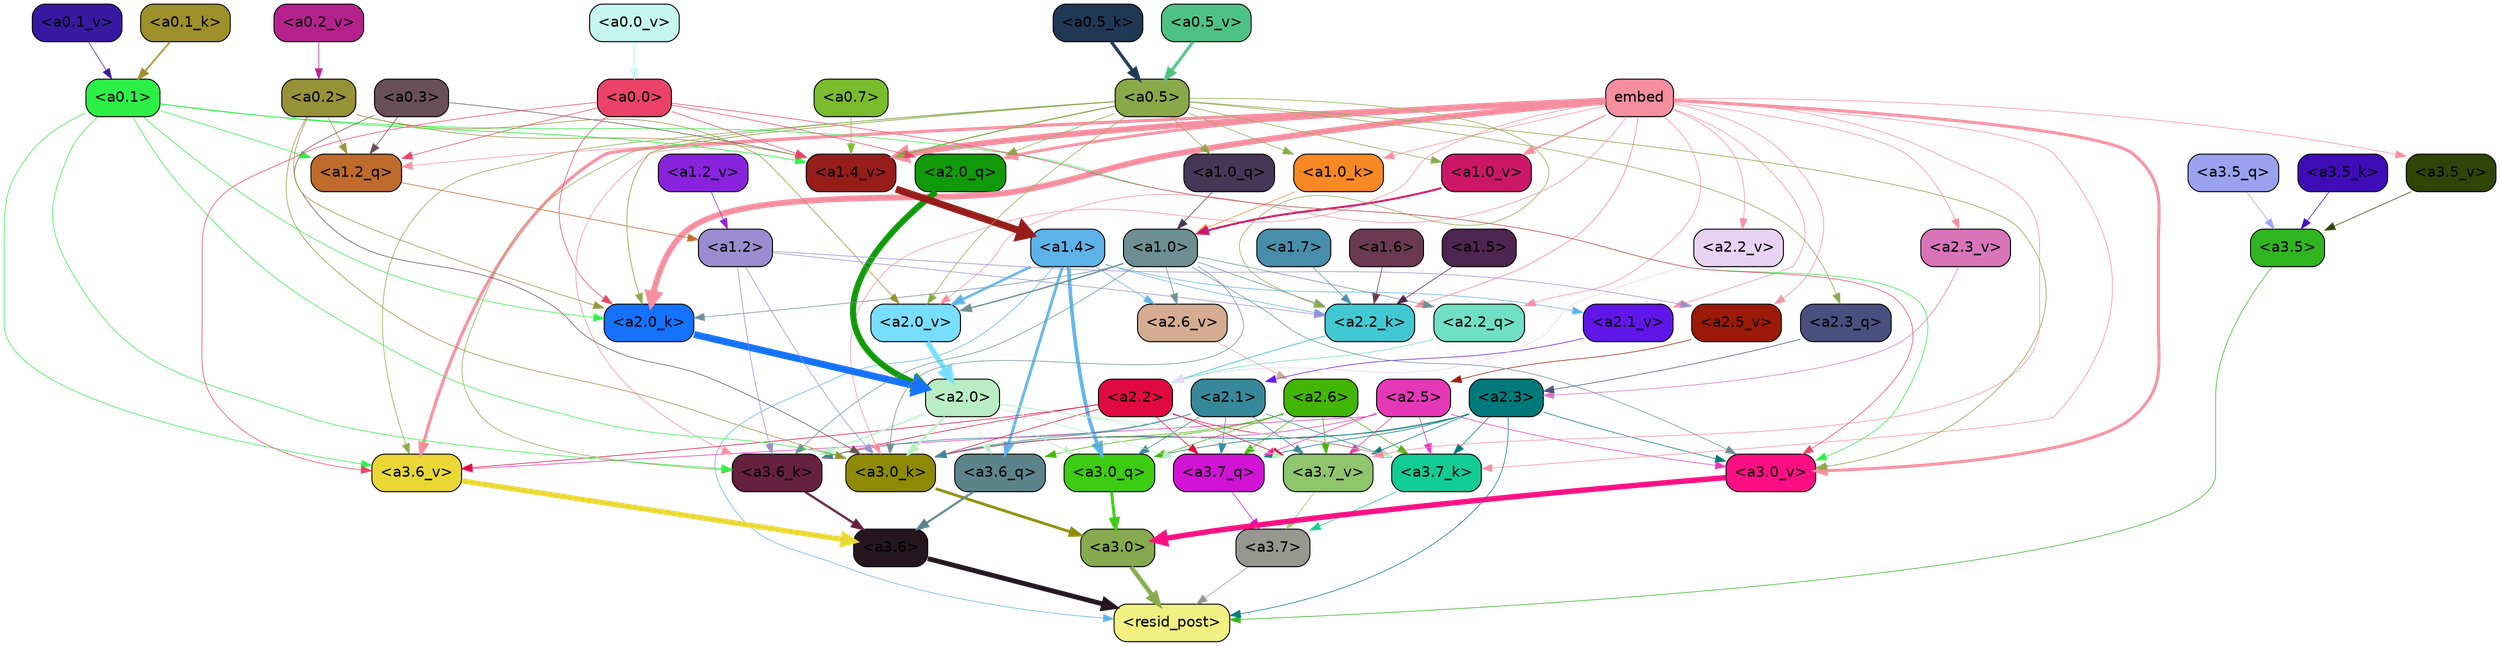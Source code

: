 strict digraph "" {
	graph [bgcolor=transparent,
		layout=dot,
		overlap=false,
		splines=true
	];
	"<a3.7>"	[color=black,
		fillcolor="#96978e",
		fontname=Helvetica,
		shape=box,
		style="filled, rounded"];
	"<resid_post>"	[color=black,
		fillcolor="#f1f081",
		fontname=Helvetica,
		shape=box,
		style="filled, rounded"];
	"<a3.7>" -> "<resid_post>"	[color="#96978e",
		penwidth=0.6];
	"<a3.6>"	[color=black,
		fillcolor="#25161e",
		fontname=Helvetica,
		shape=box,
		style="filled, rounded"];
	"<a3.6>" -> "<resid_post>"	[color="#25161e",
		penwidth=4.670643210411072];
	"<a3.5>"	[color=black,
		fillcolor="#2fb520",
		fontname=Helvetica,
		shape=box,
		style="filled, rounded"];
	"<a3.5>" -> "<resid_post>"	[color="#2fb520",
		penwidth=0.6];
	"<a3.0>"	[color=black,
		fillcolor="#86aa4f",
		fontname=Helvetica,
		shape=box,
		style="filled, rounded"];
	"<a3.0>" -> "<resid_post>"	[color="#86aa4f",
		penwidth=4.246885180473328];
	"<a2.3>"	[color=black,
		fillcolor="#01797b",
		fontname=Helvetica,
		shape=box,
		style="filled, rounded"];
	"<a2.3>" -> "<resid_post>"	[color="#01797b",
		penwidth=0.6];
	"<a3.7_q>"	[color=black,
		fillcolor="#d113d6",
		fontname=Helvetica,
		shape=box,
		style="filled, rounded"];
	"<a2.3>" -> "<a3.7_q>"	[color="#01797b",
		penwidth=0.6];
	"<a3.0_q>"	[color=black,
		fillcolor="#3ccc12",
		fontname=Helvetica,
		shape=box,
		style="filled, rounded"];
	"<a2.3>" -> "<a3.0_q>"	[color="#01797b",
		penwidth=0.6];
	"<a3.7_k>"	[color=black,
		fillcolor="#12cc95",
		fontname=Helvetica,
		shape=box,
		style="filled, rounded"];
	"<a2.3>" -> "<a3.7_k>"	[color="#01797b",
		penwidth=0.6];
	"<a3.0_k>"	[color=black,
		fillcolor="#8e8a05",
		fontname=Helvetica,
		shape=box,
		style="filled, rounded"];
	"<a2.3>" -> "<a3.0_k>"	[color="#01797b",
		penwidth=0.6];
	"<a3.7_v>"	[color=black,
		fillcolor="#8fc56d",
		fontname=Helvetica,
		shape=box,
		style="filled, rounded"];
	"<a2.3>" -> "<a3.7_v>"	[color="#01797b",
		penwidth=0.6];
	"<a3.0_v>"	[color=black,
		fillcolor="#fc0f83",
		fontname=Helvetica,
		shape=box,
		style="filled, rounded"];
	"<a2.3>" -> "<a3.0_v>"	[color="#01797b",
		penwidth=0.6];
	"<a1.4>"	[color=black,
		fillcolor="#5db2e8",
		fontname=Helvetica,
		shape=box,
		style="filled, rounded"];
	"<a1.4>" -> "<resid_post>"	[color="#5db2e8",
		penwidth=0.6];
	"<a3.6_q>"	[color=black,
		fillcolor="#5d838a",
		fontname=Helvetica,
		shape=box,
		style="filled, rounded"];
	"<a1.4>" -> "<a3.6_q>"	[color="#5db2e8",
		penwidth=2.6487714648246765];
	"<a1.4>" -> "<a3.0_q>"	[color="#5db2e8",
		penwidth=3.477886103093624];
	"<a2.2_k>"	[color=black,
		fillcolor="#41c8d2",
		fontname=Helvetica,
		shape=box,
		style="filled, rounded"];
	"<a1.4>" -> "<a2.2_k>"	[color="#5db2e8",
		penwidth=0.6];
	"<a2.6_v>"	[color=black,
		fillcolor="#d4ac91",
		fontname=Helvetica,
		shape=box,
		style="filled, rounded"];
	"<a1.4>" -> "<a2.6_v>"	[color="#5db2e8",
		penwidth=0.6];
	"<a2.1_v>"	[color=black,
		fillcolor="#6116e9",
		fontname=Helvetica,
		shape=box,
		style="filled, rounded"];
	"<a1.4>" -> "<a2.1_v>"	[color="#5db2e8",
		penwidth=0.6];
	"<a2.0_v>"	[color=black,
		fillcolor="#77defd",
		fontname=Helvetica,
		shape=box,
		style="filled, rounded"];
	"<a1.4>" -> "<a2.0_v>"	[color="#5db2e8",
		penwidth=2.3358620405197144];
	"<a3.7_q>" -> "<a3.7>"	[color="#d113d6",
		penwidth=0.6];
	"<a3.6_q>" -> "<a3.6>"	[color="#5d838a",
		penwidth=2.03758105635643];
	"<a3.5_q>"	[color=black,
		fillcolor="#9aa2f0",
		fontname=Helvetica,
		shape=box,
		style="filled, rounded"];
	"<a3.5_q>" -> "<a3.5>"	[color="#9aa2f0",
		penwidth=0.6];
	"<a3.0_q>" -> "<a3.0>"	[color="#3ccc12",
		penwidth=2.8638100624084473];
	"<a3.7_k>" -> "<a3.7>"	[color="#12cc95",
		penwidth=0.6];
	"<a3.6_k>"	[color=black,
		fillcolor="#65213d",
		fontname=Helvetica,
		shape=box,
		style="filled, rounded"];
	"<a3.6_k>" -> "<a3.6>"	[color="#65213d",
		penwidth=2.174198240041733];
	"<a3.5_k>"	[color=black,
		fillcolor="#3f0cb8",
		fontname=Helvetica,
		shape=box,
		style="filled, rounded"];
	"<a3.5_k>" -> "<a3.5>"	[color="#3f0cb8",
		penwidth=0.6];
	"<a3.0_k>" -> "<a3.0>"	[color="#8e8a05",
		penwidth=2.6274144649505615];
	"<a3.7_v>" -> "<a3.7>"	[color="#8fc56d",
		penwidth=0.6];
	"<a3.6_v>"	[color=black,
		fillcolor="#e9d833",
		fontname=Helvetica,
		shape=box,
		style="filled, rounded"];
	"<a3.6_v>" -> "<a3.6>"	[color="#e9d833",
		penwidth=5.002329230308533];
	"<a3.5_v>"	[color=black,
		fillcolor="#2f4507",
		fontname=Helvetica,
		shape=box,
		style="filled, rounded"];
	"<a3.5_v>" -> "<a3.5>"	[color="#2f4507",
		penwidth=0.6];
	"<a3.0_v>" -> "<a3.0>"	[color="#fc0f83",
		penwidth=5.188832879066467];
	"<a2.6>"	[color=black,
		fillcolor="#43b505",
		fontname=Helvetica,
		shape=box,
		style="filled, rounded"];
	"<a2.6>" -> "<a3.7_q>"	[color="#43b505",
		penwidth=0.6];
	"<a2.6>" -> "<a3.6_q>"	[color="#43b505",
		penwidth=0.6];
	"<a2.6>" -> "<a3.0_q>"	[color="#43b505",
		penwidth=0.6];
	"<a2.6>" -> "<a3.7_k>"	[color="#43b505",
		penwidth=0.6];
	"<a2.6>" -> "<a3.0_k>"	[color="#43b505",
		penwidth=0.6];
	"<a2.6>" -> "<a3.7_v>"	[color="#43b505",
		penwidth=0.6];
	"<a2.5>"	[color=black,
		fillcolor="#e538b6",
		fontname=Helvetica,
		shape=box,
		style="filled, rounded"];
	"<a2.5>" -> "<a3.7_q>"	[color="#e538b6",
		penwidth=0.6];
	"<a2.5>" -> "<a3.7_k>"	[color="#e538b6",
		penwidth=0.6];
	"<a2.5>" -> "<a3.0_k>"	[color="#e538b6",
		penwidth=0.6];
	"<a2.5>" -> "<a3.7_v>"	[color="#e538b6",
		penwidth=0.6];
	"<a2.5>" -> "<a3.6_v>"	[color="#e538b6",
		penwidth=0.6];
	"<a2.5>" -> "<a3.0_v>"	[color="#e538b6",
		penwidth=0.6];
	"<a2.2>"	[color=black,
		fillcolor="#e10a3e",
		fontname=Helvetica,
		shape=box,
		style="filled, rounded"];
	"<a2.2>" -> "<a3.7_q>"	[color="#e10a3e",
		penwidth=0.6];
	"<a2.2>" -> "<a3.7_k>"	[color="#e10a3e",
		penwidth=0.6];
	"<a2.2>" -> "<a3.6_k>"	[color="#e10a3e",
		penwidth=0.6];
	"<a2.2>" -> "<a3.0_k>"	[color="#e10a3e",
		penwidth=0.6];
	"<a2.2>" -> "<a3.7_v>"	[color="#e10a3e",
		penwidth=0.6];
	"<a2.2>" -> "<a3.6_v>"	[color="#e10a3e",
		penwidth=0.6];
	"<a2.1>"	[color=black,
		fillcolor="#37899a",
		fontname=Helvetica,
		shape=box,
		style="filled, rounded"];
	"<a2.1>" -> "<a3.7_q>"	[color="#37899a",
		penwidth=0.6];
	"<a2.1>" -> "<a3.0_q>"	[color="#37899a",
		penwidth=0.6];
	"<a2.1>" -> "<a3.7_k>"	[color="#37899a",
		penwidth=0.6];
	"<a2.1>" -> "<a3.6_k>"	[color="#37899a",
		penwidth=0.6];
	"<a2.1>" -> "<a3.0_k>"	[color="#37899a",
		penwidth=0.6];
	"<a2.1>" -> "<a3.7_v>"	[color="#37899a",
		penwidth=0.6];
	"<a2.0>"	[color=black,
		fillcolor="#b9edc3",
		fontname=Helvetica,
		shape=box,
		style="filled, rounded"];
	"<a2.0>" -> "<a3.7_q>"	[color="#b9edc3",
		penwidth=0.6];
	"<a2.0>" -> "<a3.6_q>"	[color="#b9edc3",
		penwidth=0.6];
	"<a2.0>" -> "<a3.0_q>"	[color="#b9edc3",
		penwidth=0.6];
	"<a2.0>" -> "<a3.7_k>"	[color="#b9edc3",
		penwidth=0.6];
	"<a2.0>" -> "<a3.6_k>"	[color="#b9edc3",
		penwidth=1.5417278409004211];
	"<a2.0>" -> "<a3.0_k>"	[color="#b9edc3",
		penwidth=2.23091459274292];
	"<a2.0>" -> "<a3.7_v>"	[color="#b9edc3",
		penwidth=0.6];
	embed	[color=black,
		fillcolor="#f58e9f",
		fontname=Helvetica,
		shape=box,
		style="filled, rounded"];
	embed -> "<a3.7_k>"	[color="#f58e9f",
		penwidth=0.6];
	embed -> "<a3.6_k>"	[color="#f58e9f",
		penwidth=0.6];
	embed -> "<a3.0_k>"	[color="#f58e9f",
		penwidth=0.6];
	embed -> "<a3.7_v>"	[color="#f58e9f",
		penwidth=0.6];
	embed -> "<a3.6_v>"	[color="#f58e9f",
		penwidth=2.9511587619781494];
	embed -> "<a3.5_v>"	[color="#f58e9f",
		penwidth=0.6];
	embed -> "<a3.0_v>"	[color="#f58e9f",
		penwidth=2.8577730655670166];
	"<a2.2_q>"	[color=black,
		fillcolor="#6fdfc5",
		fontname=Helvetica,
		shape=box,
		style="filled, rounded"];
	embed -> "<a2.2_q>"	[color="#f58e9f",
		penwidth=0.6];
	"<a2.0_q>"	[color=black,
		fillcolor="#109a0a",
		fontname=Helvetica,
		shape=box,
		style="filled, rounded"];
	embed -> "<a2.0_q>"	[color="#f58e9f",
		penwidth=2.7340729534626007];
	embed -> "<a2.2_k>"	[color="#f58e9f",
		penwidth=0.69573974609375];
	"<a2.0_k>"	[color=black,
		fillcolor="#1472fd",
		fontname=Helvetica,
		shape=box,
		style="filled, rounded"];
	embed -> "<a2.0_k>"	[color="#f58e9f",
		penwidth=5.629883050918579];
	"<a2.5_v>"	[color=black,
		fillcolor="#9d1907",
		fontname=Helvetica,
		shape=box,
		style="filled, rounded"];
	embed -> "<a2.5_v>"	[color="#f58e9f",
		penwidth=0.6];
	"<a2.3_v>"	[color=black,
		fillcolor="#d974b9",
		fontname=Helvetica,
		shape=box,
		style="filled, rounded"];
	embed -> "<a2.3_v>"	[color="#f58e9f",
		penwidth=0.6];
	"<a2.2_v>"	[color=black,
		fillcolor="#e8d2f4",
		fontname=Helvetica,
		shape=box,
		style="filled, rounded"];
	embed -> "<a2.2_v>"	[color="#f58e9f",
		penwidth=0.6];
	embed -> "<a2.1_v>"	[color="#f58e9f",
		penwidth=0.6];
	embed -> "<a2.0_v>"	[color="#f58e9f",
		penwidth=0.6];
	"<a1.2_q>"	[color=black,
		fillcolor="#be6b2c",
		fontname=Helvetica,
		shape=box,
		style="filled, rounded"];
	embed -> "<a1.2_q>"	[color="#f58e9f",
		penwidth=0.6];
	"<a1.0_k>"	[color=black,
		fillcolor="#f78823",
		fontname=Helvetica,
		shape=box,
		style="filled, rounded"];
	embed -> "<a1.0_k>"	[color="#f58e9f",
		penwidth=0.6];
	"<a1.4_v>"	[color=black,
		fillcolor="#961d1a",
		fontname=Helvetica,
		shape=box,
		style="filled, rounded"];
	embed -> "<a1.4_v>"	[color="#f58e9f",
		penwidth=5.6260271072387695];
	"<a1.0_v>"	[color=black,
		fillcolor="#cc1768",
		fontname=Helvetica,
		shape=box,
		style="filled, rounded"];
	embed -> "<a1.0_v>"	[color="#f58e9f",
		penwidth=1.3646823167800903];
	"<a1.2>"	[color=black,
		fillcolor="#9a8dcf",
		fontname=Helvetica,
		shape=box,
		style="filled, rounded"];
	"<a1.2>" -> "<a3.6_k>"	[color="#9a8dcf",
		penwidth=0.6];
	"<a1.2>" -> "<a3.0_k>"	[color="#9a8dcf",
		penwidth=0.6];
	"<a1.2>" -> "<a2.2_k>"	[color="#9a8dcf",
		penwidth=0.6];
	"<a1.2>" -> "<a2.5_v>"	[color="#9a8dcf",
		penwidth=0.6];
	"<a1.0>"	[color=black,
		fillcolor="#6d8e92",
		fontname=Helvetica,
		shape=box,
		style="filled, rounded"];
	"<a1.0>" -> "<a3.6_k>"	[color="#6d8e92",
		penwidth=0.6];
	"<a1.0>" -> "<a3.0_k>"	[color="#6d8e92",
		penwidth=0.6];
	"<a1.0>" -> "<a3.0_v>"	[color="#6d8e92",
		penwidth=0.6];
	"<a1.0>" -> "<a2.2_q>"	[color="#6d8e92",
		penwidth=0.6];
	"<a1.0>" -> "<a2.2_k>"	[color="#6d8e92",
		penwidth=0.6];
	"<a1.0>" -> "<a2.0_k>"	[color="#6d8e92",
		penwidth=0.6];
	"<a1.0>" -> "<a2.6_v>"	[color="#6d8e92",
		penwidth=0.6];
	"<a1.0>" -> "<a2.0_v>"	[color="#6d8e92",
		penwidth=1.3103609085083008];
	"<a0.5>"	[color=black,
		fillcolor="#89a949",
		fontname=Helvetica,
		shape=box,
		style="filled, rounded"];
	"<a0.5>" -> "<a3.6_k>"	[color="#89a949",
		penwidth=0.6];
	"<a0.5>" -> "<a3.6_v>"	[color="#89a949",
		penwidth=0.6];
	"<a0.5>" -> "<a3.0_v>"	[color="#89a949",
		penwidth=0.6446345448493958];
	"<a2.3_q>"	[color=black,
		fillcolor="#49507f",
		fontname=Helvetica,
		shape=box,
		style="filled, rounded"];
	"<a0.5>" -> "<a2.3_q>"	[color="#89a949",
		penwidth=0.6];
	"<a0.5>" -> "<a2.0_q>"	[color="#89a949",
		penwidth=0.6];
	"<a0.5>" -> "<a2.2_k>"	[color="#89a949",
		penwidth=0.6];
	"<a0.5>" -> "<a2.0_k>"	[color="#89a949",
		penwidth=0.7065601348876953];
	"<a0.5>" -> "<a2.0_v>"	[color="#89a949",
		penwidth=0.6];
	"<a1.0_q>"	[color=black,
		fillcolor="#463757",
		fontname=Helvetica,
		shape=box,
		style="filled, rounded"];
	"<a0.5>" -> "<a1.0_q>"	[color="#89a949",
		penwidth=0.6];
	"<a0.5>" -> "<a1.0_k>"	[color="#89a949",
		penwidth=0.6];
	"<a0.5>" -> "<a1.4_v>"	[color="#89a949",
		penwidth=1.1228110790252686];
	"<a0.5>" -> "<a1.0_v>"	[color="#89a949",
		penwidth=0.6];
	"<a0.1>"	[color=black,
		fillcolor="#2cf045",
		fontname=Helvetica,
		shape=box,
		style="filled, rounded"];
	"<a0.1>" -> "<a3.6_k>"	[color="#2cf045",
		penwidth=0.6];
	"<a0.1>" -> "<a3.0_k>"	[color="#2cf045",
		penwidth=0.6];
	"<a0.1>" -> "<a3.6_v>"	[color="#2cf045",
		penwidth=0.6];
	"<a0.1>" -> "<a3.0_v>"	[color="#2cf045",
		penwidth=0.6];
	"<a0.1>" -> "<a2.0_k>"	[color="#2cf045",
		penwidth=0.6];
	"<a0.1>" -> "<a1.2_q>"	[color="#2cf045",
		penwidth=0.6];
	"<a0.1>" -> "<a1.4_v>"	[color="#2cf045",
		penwidth=0.7182521820068359];
	"<a0.3>"	[color=black,
		fillcolor="#695058",
		fontname=Helvetica,
		shape=box,
		style="filled, rounded"];
	"<a0.3>" -> "<a3.0_k>"	[color="#695058",
		penwidth=0.6];
	"<a0.3>" -> "<a1.2_q>"	[color="#695058",
		penwidth=0.6];
	"<a0.3>" -> "<a1.4_v>"	[color="#695058",
		penwidth=0.6];
	"<a0.2>"	[color=black,
		fillcolor="#979137",
		fontname=Helvetica,
		shape=box,
		style="filled, rounded"];
	"<a0.2>" -> "<a3.0_k>"	[color="#979137",
		penwidth=0.6];
	"<a0.2>" -> "<a2.0_k>"	[color="#979137",
		penwidth=0.6];
	"<a0.2>" -> "<a2.0_v>"	[color="#979137",
		penwidth=0.6];
	"<a0.2>" -> "<a1.2_q>"	[color="#979137",
		penwidth=0.6];
	"<a0.2>" -> "<a1.4_v>"	[color="#979137",
		penwidth=0.6];
	"<a0.0>"	[color=black,
		fillcolor="#ea4367",
		fontname=Helvetica,
		shape=box,
		style="filled, rounded"];
	"<a0.0>" -> "<a3.6_v>"	[color="#ea4367",
		penwidth=0.6];
	"<a0.0>" -> "<a3.0_v>"	[color="#ea4367",
		penwidth=0.6];
	"<a0.0>" -> "<a2.0_q>"	[color="#ea4367",
		penwidth=0.6];
	"<a0.0>" -> "<a2.0_k>"	[color="#ea4367",
		penwidth=0.6];
	"<a0.0>" -> "<a1.2_q>"	[color="#ea4367",
		penwidth=0.6];
	"<a0.0>" -> "<a1.4_v>"	[color="#ea4367",
		penwidth=0.6];
	"<a2.3_q>" -> "<a2.3>"	[color="#49507f",
		penwidth=0.6];
	"<a2.2_q>" -> "<a2.2>"	[color="#6fdfc5",
		penwidth=0.6407594680786133];
	"<a2.0_q>" -> "<a2.0>"	[color="#109a0a",
		penwidth=5.885338068008423];
	"<a2.2_k>" -> "<a2.2>"	[color="#41c8d2",
		penwidth=0.7811911106109619];
	"<a2.0_k>" -> "<a2.0>"	[color="#1472fd",
		penwidth=6.657835483551025];
	"<a2.6_v>" -> "<a2.6>"	[color="#d4ac91",
		penwidth=0.6];
	"<a2.5_v>" -> "<a2.5>"	[color="#9d1907",
		penwidth=0.6];
	"<a2.3_v>" -> "<a2.3>"	[color="#d974b9",
		penwidth=0.6];
	"<a2.2_v>" -> "<a2.2>"	[color="#e8d2f4",
		penwidth=0.6];
	"<a2.1_v>" -> "<a2.1>"	[color="#6116e9",
		penwidth=0.6];
	"<a2.0_v>" -> "<a2.0>"	[color="#77defd",
		penwidth=5.070239782333374];
	"<a1.7>"	[color=black,
		fillcolor="#488eaa",
		fontname=Helvetica,
		shape=box,
		style="filled, rounded"];
	"<a1.7>" -> "<a2.2_k>"	[color="#488eaa",
		penwidth=0.6];
	"<a1.6>"	[color=black,
		fillcolor="#6b3a50",
		fontname=Helvetica,
		shape=box,
		style="filled, rounded"];
	"<a1.6>" -> "<a2.2_k>"	[color="#6b3a50",
		penwidth=0.6];
	"<a1.5>"	[color=black,
		fillcolor="#4e254e",
		fontname=Helvetica,
		shape=box,
		style="filled, rounded"];
	"<a1.5>" -> "<a2.2_k>"	[color="#4e254e",
		penwidth=0.6];
	"<a1.2_q>" -> "<a1.2>"	[color="#be6b2c",
		penwidth=0.6509807109832764];
	"<a1.0_q>" -> "<a1.0>"	[color="#463757",
		penwidth=0.6];
	"<a1.0_k>" -> "<a1.0>"	[color="#f78823",
		penwidth=0.6];
	"<a1.4_v>" -> "<a1.4>"	[color="#961d1a",
		penwidth=6.8020641803741455];
	"<a1.2_v>"	[color=black,
		fillcolor="#8922dd",
		fontname=Helvetica,
		shape=box,
		style="filled, rounded"];
	"<a1.2_v>" -> "<a1.2>"	[color="#8922dd",
		penwidth=0.6];
	"<a1.0_v>" -> "<a1.0>"	[color="#cc1768",
		penwidth=1.9194684028625488];
	"<a0.7>"	[color=black,
		fillcolor="#7abc2d",
		fontname=Helvetica,
		shape=box,
		style="filled, rounded"];
	"<a0.7>" -> "<a1.4_v>"	[color="#7abc2d",
		penwidth=0.6];
	"<a0.5_k>"	[color=black,
		fillcolor="#203855",
		fontname=Helvetica,
		shape=box,
		style="filled, rounded"];
	"<a0.5_k>" -> "<a0.5>"	[color="#203855",
		penwidth=3.0673399455845356];
	"<a0.1_k>"	[color=black,
		fillcolor="#9d902a",
		fontname=Helvetica,
		shape=box,
		style="filled, rounded"];
	"<a0.1_k>" -> "<a0.1>"	[color="#9d902a",
		penwidth=1.5990318059921265];
	"<a0.5_v>"	[color=black,
		fillcolor="#4ec284",
		fontname=Helvetica,
		shape=box,
		style="filled, rounded"];
	"<a0.5_v>" -> "<a0.5>"	[color="#4ec284",
		penwidth=2.801039695739746];
	"<a0.2_v>"	[color=black,
		fillcolor="#b6228d",
		fontname=Helvetica,
		shape=box,
		style="filled, rounded"];
	"<a0.2_v>" -> "<a0.2>"	[color="#b6228d",
		penwidth=0.6];
	"<a0.1_v>"	[color=black,
		fillcolor="#3918a2",
		fontname=Helvetica,
		shape=box,
		style="filled, rounded"];
	"<a0.1_v>" -> "<a0.1>"	[color="#3918a2",
		penwidth=0.6];
	"<a0.0_v>"	[color=black,
		fillcolor="#c5f6ef",
		fontname=Helvetica,
		shape=box,
		style="filled, rounded"];
	"<a0.0_v>" -> "<a0.0>"	[color="#c5f6ef",
		penwidth=0.8729791641235352];
}
